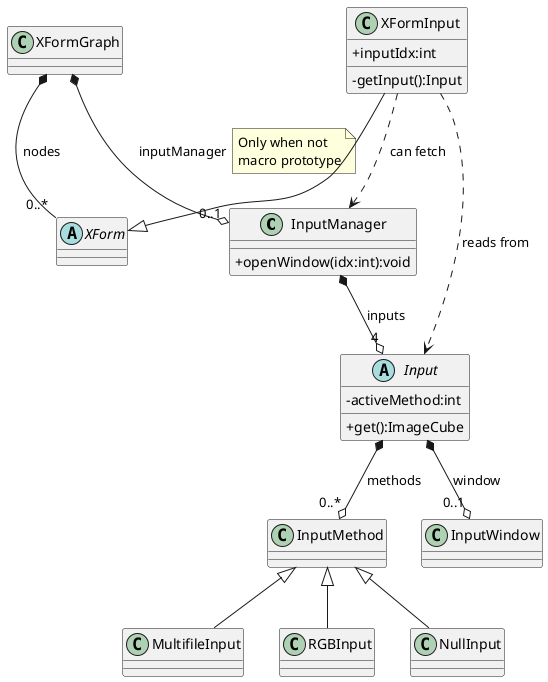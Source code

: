 @startuml
skinparam classAttributeIconSize 0

class InputManager {
    +openWindow(idx:int):void
}

XFormGraph *--o "0..1" InputManager: inputManager
note right on link
Only when not
macro prototype
end note

abstract class Input {
    -activeMethod:int
    +get():ImageCube
}

InputManager *--o "4" Input : inputs

Input *--o "0..*" InputMethod : methods

InputMethod <|-- MultifileInput
InputMethod <|-- RGBInput
InputMethod <|-- NullInput

XFormGraph *-- "0..*" XForm: nodes
XFormInput ..> Input: "reads from"

abstract class XForm {
}

XFormInput --|> XForm

Input *--o "0..1" InputWindow : window

class XFormInput {
    +inputIdx:int
    -getInput():Input
}

XFormInput ..> InputManager: "can fetch"
@enduml
